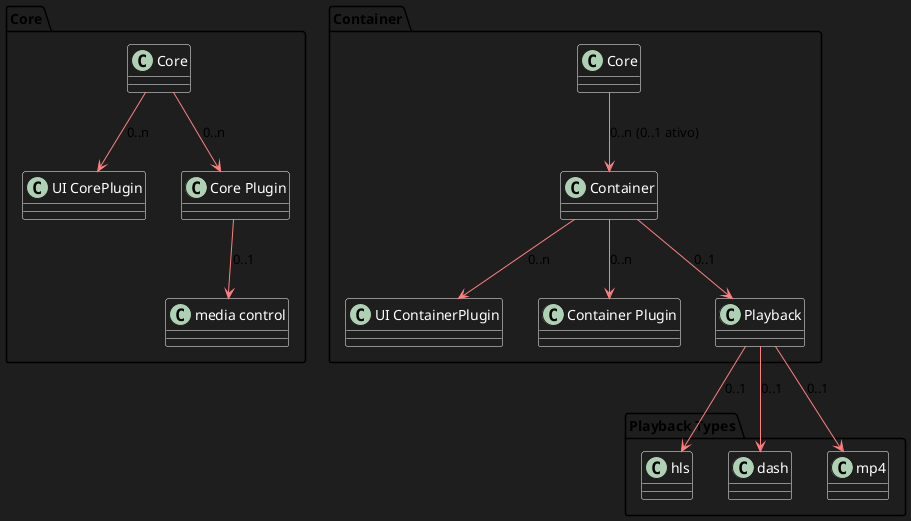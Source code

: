 @startuml
skinparam backgroundColor #1e1e1e
skinparam classBackgroundColor #1e1e1e
skinparam classBorderColor white
skinparam classArrowColor #ff7f7f
skinparam classFontColor white
skinparam noteBackgroundColor #1e1e1e
skinparam noteBorderColor white

package "Core" {
    class Core
    class "UI CorePlugin"
    class "Core Plugin"
    class "media control"

    Core --> "UI CorePlugin" : 0..n
    Core --> "Core Plugin" : 0..n
    "Core Plugin" --> "media control" : 0..1
}

package "Container" {
    class Container
    class "UI ContainerPlugin"
    class "Container Plugin"
    class Playback

    Core --> Container : 0..n (0..1 ativo)
    Container --> "UI ContainerPlugin" : 0..n
    Container --> "Container Plugin" : 0..n
    Container --> Playback : 0..1
}

package "Playback Types" {
    class hls
    class dash
    class mp4

    Playback --> hls : 0..1
    Playback --> dash : 0..1
    Playback --> mp4 : 0..1
}
@enduml